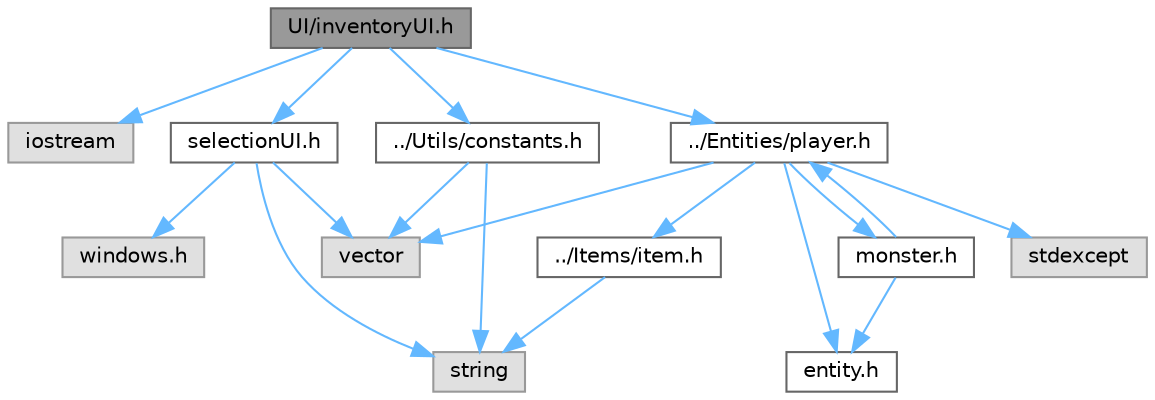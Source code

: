 digraph "UI/inventoryUI.h"
{
 // LATEX_PDF_SIZE
  bgcolor="transparent";
  edge [fontname=Helvetica,fontsize=10,labelfontname=Helvetica,labelfontsize=10];
  node [fontname=Helvetica,fontsize=10,shape=box,height=0.2,width=0.4];
  Node1 [id="Node000001",label="UI/inventoryUI.h",height=0.2,width=0.4,color="gray40", fillcolor="grey60", style="filled", fontcolor="black",tooltip=" "];
  Node1 -> Node2 [id="edge18_Node000001_Node000002",color="steelblue1",style="solid",tooltip=" "];
  Node2 [id="Node000002",label="iostream",height=0.2,width=0.4,color="grey60", fillcolor="#E0E0E0", style="filled",tooltip=" "];
  Node1 -> Node3 [id="edge19_Node000001_Node000003",color="steelblue1",style="solid",tooltip=" "];
  Node3 [id="Node000003",label="selectionUI.h",height=0.2,width=0.4,color="grey40", fillcolor="white", style="filled",URL="$selection_u_i_8h.html",tooltip=" "];
  Node3 -> Node4 [id="edge20_Node000003_Node000004",color="steelblue1",style="solid",tooltip=" "];
  Node4 [id="Node000004",label="windows.h",height=0.2,width=0.4,color="grey60", fillcolor="#E0E0E0", style="filled",tooltip=" "];
  Node3 -> Node5 [id="edge21_Node000003_Node000005",color="steelblue1",style="solid",tooltip=" "];
  Node5 [id="Node000005",label="vector",height=0.2,width=0.4,color="grey60", fillcolor="#E0E0E0", style="filled",tooltip=" "];
  Node3 -> Node6 [id="edge22_Node000003_Node000006",color="steelblue1",style="solid",tooltip=" "];
  Node6 [id="Node000006",label="string",height=0.2,width=0.4,color="grey60", fillcolor="#E0E0E0", style="filled",tooltip=" "];
  Node1 -> Node7 [id="edge23_Node000001_Node000007",color="steelblue1",style="solid",tooltip=" "];
  Node7 [id="Node000007",label="../Entities/player.h",height=0.2,width=0.4,color="grey40", fillcolor="white", style="filled",URL="$player_8h.html",tooltip=" "];
  Node7 -> Node8 [id="edge24_Node000007_Node000008",color="steelblue1",style="solid",tooltip=" "];
  Node8 [id="Node000008",label="entity.h",height=0.2,width=0.4,color="grey40", fillcolor="white", style="filled",URL="$entity_8h.html",tooltip=" "];
  Node7 -> Node9 [id="edge25_Node000007_Node000009",color="steelblue1",style="solid",tooltip=" "];
  Node9 [id="Node000009",label="monster.h",height=0.2,width=0.4,color="grey40", fillcolor="white", style="filled",URL="$monster_8h.html",tooltip=" "];
  Node9 -> Node8 [id="edge26_Node000009_Node000008",color="steelblue1",style="solid",tooltip=" "];
  Node9 -> Node7 [id="edge27_Node000009_Node000007",color="steelblue1",style="solid",tooltip=" "];
  Node7 -> Node10 [id="edge28_Node000007_Node000010",color="steelblue1",style="solid",tooltip=" "];
  Node10 [id="Node000010",label="../Items/item.h",height=0.2,width=0.4,color="grey40", fillcolor="white", style="filled",URL="$item_8h.html",tooltip=" "];
  Node10 -> Node6 [id="edge29_Node000010_Node000006",color="steelblue1",style="solid",tooltip=" "];
  Node7 -> Node5 [id="edge30_Node000007_Node000005",color="steelblue1",style="solid",tooltip=" "];
  Node7 -> Node11 [id="edge31_Node000007_Node000011",color="steelblue1",style="solid",tooltip=" "];
  Node11 [id="Node000011",label="stdexcept",height=0.2,width=0.4,color="grey60", fillcolor="#E0E0E0", style="filled",tooltip=" "];
  Node1 -> Node12 [id="edge32_Node000001_Node000012",color="steelblue1",style="solid",tooltip=" "];
  Node12 [id="Node000012",label="../Utils/constants.h",height=0.2,width=0.4,color="grey40", fillcolor="white", style="filled",URL="$constants_8h.html",tooltip=" "];
  Node12 -> Node6 [id="edge33_Node000012_Node000006",color="steelblue1",style="solid",tooltip=" "];
  Node12 -> Node5 [id="edge34_Node000012_Node000005",color="steelblue1",style="solid",tooltip=" "];
}
